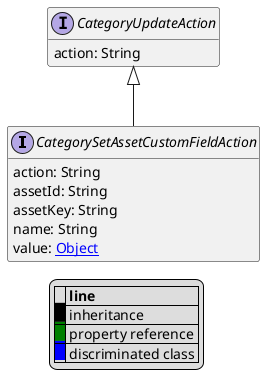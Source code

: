 @startuml

hide empty fields
hide empty methods
legend
|= |= line |
|<back:black>   </back>| inheritance |
|<back:green>   </back>| property reference |
|<back:blue>   </back>| discriminated class |
endlegend
interface CategorySetAssetCustomFieldAction [[CategorySetAssetCustomFieldAction.svg]] extends CategoryUpdateAction {
    action: String
    assetId: String
    assetKey: String
    name: String
    value: [[Object.svg Object]]
}
interface CategoryUpdateAction [[CategoryUpdateAction.svg]]  {
    action: String
}





@enduml
